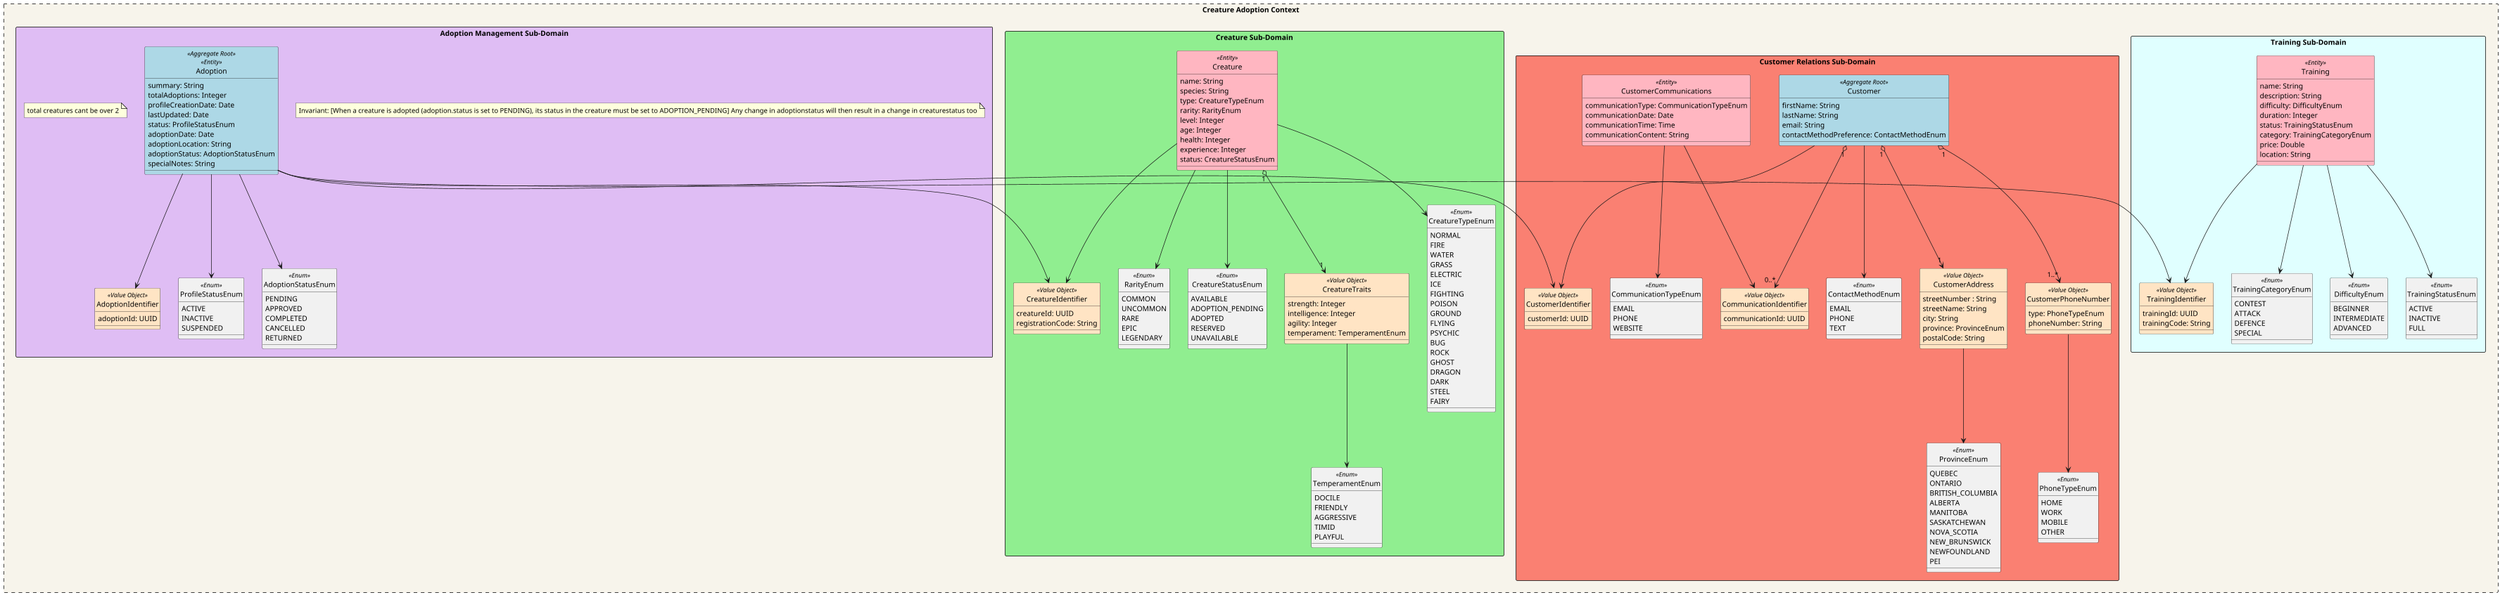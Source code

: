 @startuml
hide circle
top to bottom direction
scale 0.2
!define ENTITY(entityName) class entityName << Entity >>
!define ENUM(enumName) class enumName << Enum >>
!define AGGREGATE(aggregateName) class aggregateName << Aggregate >>
!define AGGREGATE_ROOT(aggregateRootName) class aggregateRootName << Aggregate Root >>
!define AGGREGATE_ROOT_ENTITY(aggregateRootEntityName) class aggregateRootEntityName << Aggregate Root >> << Entity >>
!define VALUE_OBJECT(valueObjectName) class valueObjectName << Value Object >>
!pragma useVerticalIf on
skinparam dpi 350
skinparam packageStyle rectangle
skinparam rectangle {
    BackgroundColor #f7f4eb
    BorderColor Black
}

rectangle "Creature Adoption Context" as BoundedContextCreatureAdoption #line.dashed {

    Package "Creature Sub-Domain" as CreatureManagement <<Rectangle>> #LightGreen {

       ENTITY(Creature) #lightpink {
            name: String
            species: String
            type: CreatureTypeEnum
            rarity: RarityEnum
            level: Integer
            age: Integer
            health: Integer
            experience: Integer
            status: CreatureStatusEnum
       }

       VALUE_OBJECT(CreatureIdentifier) #Bisque{
            creatureId: UUID
            registrationCode: String
       }

       VALUE_OBJECT(CreatureTraits) #Bisque {
            strength: Integer
            intelligence: Integer
            agility: Integer
            temperament: TemperamentEnum
       }

       ENUM(CreatureTypeEnum) {
            NORMAL
            FIRE
            WATER
            GRASS
            ELECTRIC
            ICE
            FIGHTING
            POISON
            GROUND
            FLYING
            PSYCHIC
            BUG
            ROCK
            GHOST
            DRAGON
            DARK
            STEEL
            FAIRY
       }

       ENUM(RarityEnum) {
            COMMON
            UNCOMMON
            RARE
            EPIC
            LEGENDARY
       }

       ENUM(CreatureStatusEnum) {
            AVAILABLE
            ADOPTION_PENDING
            ADOPTED
            RESERVED
            UNAVAILABLE
       }

       ENUM(TemperamentEnum) {
            DOCILE
            FRIENDLY
            AGGRESSIVE
            TIMID
            PLAYFUL
       }

       Creature --> CreatureIdentifier
       Creature --> CreatureTypeEnum
       Creature --> RarityEnum
       Creature --> CreatureStatusEnum
       Creature "1" o--> "1" CreatureTraits
       CreatureTraits --> TemperamentEnum

       'note "each creature needs to have a type at least" as creature
    }

    Package "Customer Relations Sub-Domain" as CustomerRelations <<Rectangle>> #Salmon {
        AGGREGATE_ROOT(Customer) #lightblue {
            firstName: String
            lastName: String
            email: String
            contactMethodPreference: ContactMethodEnum
        }
        VALUE_OBJECT(CustomerIdentifier) #Bisque{
            customerId: UUID
        }
        ENUM(ContactMethodEnum) {
            EMAIL
            PHONE
            TEXT
        }
        VALUE_OBJECT(CustomerAddress) #Bisque{
            streetNumber : String
            streetName: String
            city: String
            province: ProvinceEnum
            postalCode: String
            }
        VALUE_OBJECT(CustomerPhoneNumber) #Bisque{
            type: PhoneTypeEnum
            phoneNumber: String
        }
        ENTITY(CustomerCommunications) #lightpink {
            communicationType: CommunicationTypeEnum
            communicationDate: Date
            communicationTime: Time
            communicationContent: String
        }
        ENUM(CommunicationTypeEnum) {
            EMAIL
            PHONE
            WEBSITE
        }
        ENUM(PhoneTypeEnum) {
            HOME
            WORK
            MOBILE
            OTHER
        }
        ENUM(ProvinceEnum) {
            QUEBEC
            ONTARIO
            BRITISH_COLUMBIA
            ALBERTA
            MANITOBA
            SASKATCHEWAN
            NOVA_SCOTIA
            NEW_BRUNSWICK
            NEWFOUNDLAND
            PEI
        }
        VALUE_OBJECT(CommunicationIdentifier) #Bisque{
            communicationId: UUID
        }
        Customer --> CustomerIdentifier
        Customer "1" o--> "1" CustomerAddress
        Customer "1" o--> "1..*" CustomerPhoneNumber
        Customer --> ContactMethodEnum
        CustomerCommunications --> CommunicationIdentifier
        CustomerCommunications --> CommunicationTypeEnum
        Customer "1" o--> "0..*" CommunicationIdentifier
        CustomerPhoneNumber --> PhoneTypeEnum
        CustomerAddress --> ProvinceEnum
    }

    Package "Training Sub-Domain" as Training <<Rectangle>> #lightcyan {
        ENTITY(Training) #lightpink {
            name: String
            description: String
            difficulty: DifficultyEnum
            duration: Integer
            status: TrainingStatusEnum
            category: TrainingCategoryEnum
            price: Double
            location: String
        }

        VALUE_OBJECT(TrainingIdentifier) #Bisque{
            trainingId: UUID
            trainingCode: String
        }

        ENUM(DifficultyEnum) {
            BEGINNER
            INTERMEDIATE
            ADVANCED
        }

        ENUM(TrainingStatusEnum) {
            ACTIVE
            INACTIVE
            FULL
        }

        ENUM(TrainingCategoryEnum) {
            CONTEST
            ATTACK
            DEFENCE
            SPECIAL
        }

        Training --> TrainingIdentifier
        Training --> DifficultyEnum
        Training --> TrainingStatusEnum
        Training --> TrainingCategoryEnum

        'note "training must have a difficulty level" as training
    }

Package "Adoption Management Sub-Domain" as AdoptionManagement <<Rectangle>> #DFBDF4 {

   note "Invariant: [When a creature is adopted (adoption.status is set to PENDING), its status in the creature must be set to ADOPTION_PENDING] Any change in adoptionstatus will then result in a change in creaturestatus too" as adoptionInventoryInvariant

   AGGREGATE_ROOT_ENTITY(Adoption) #lightblue {
        summary: String
        totalAdoptions: Integer
        profileCreationDate: Date
        lastUpdated: Date
        status: ProfileStatusEnum
        adoptionDate: Date
        adoptionLocation: String
        adoptionStatus: AdoptionStatusEnum
        specialNotes: String
   }

   VALUE_OBJECT(AdoptionIdentifier) #Bisque{
        adoptionId: UUID
   }

   ENUM(ProfileStatusEnum) {
        ACTIVE
        INACTIVE
        SUSPENDED
   }

   ENUM(AdoptionStatusEnum) {
        PENDING
        APPROVED
        COMPLETED
        CANCELLED
        RETURNED
   }

   Adoption --> AdoptionIdentifier
   Adoption --> ProfileStatusEnum
   Adoption --> AdoptionStatusEnum

   note "total creatures cant be over 2" as adoptionLimit

   Adoption -d-> CustomerIdentifier
   Adoption -d-> CreatureIdentifier
   Adoption -d-> TrainingIdentifier
}
@enduml